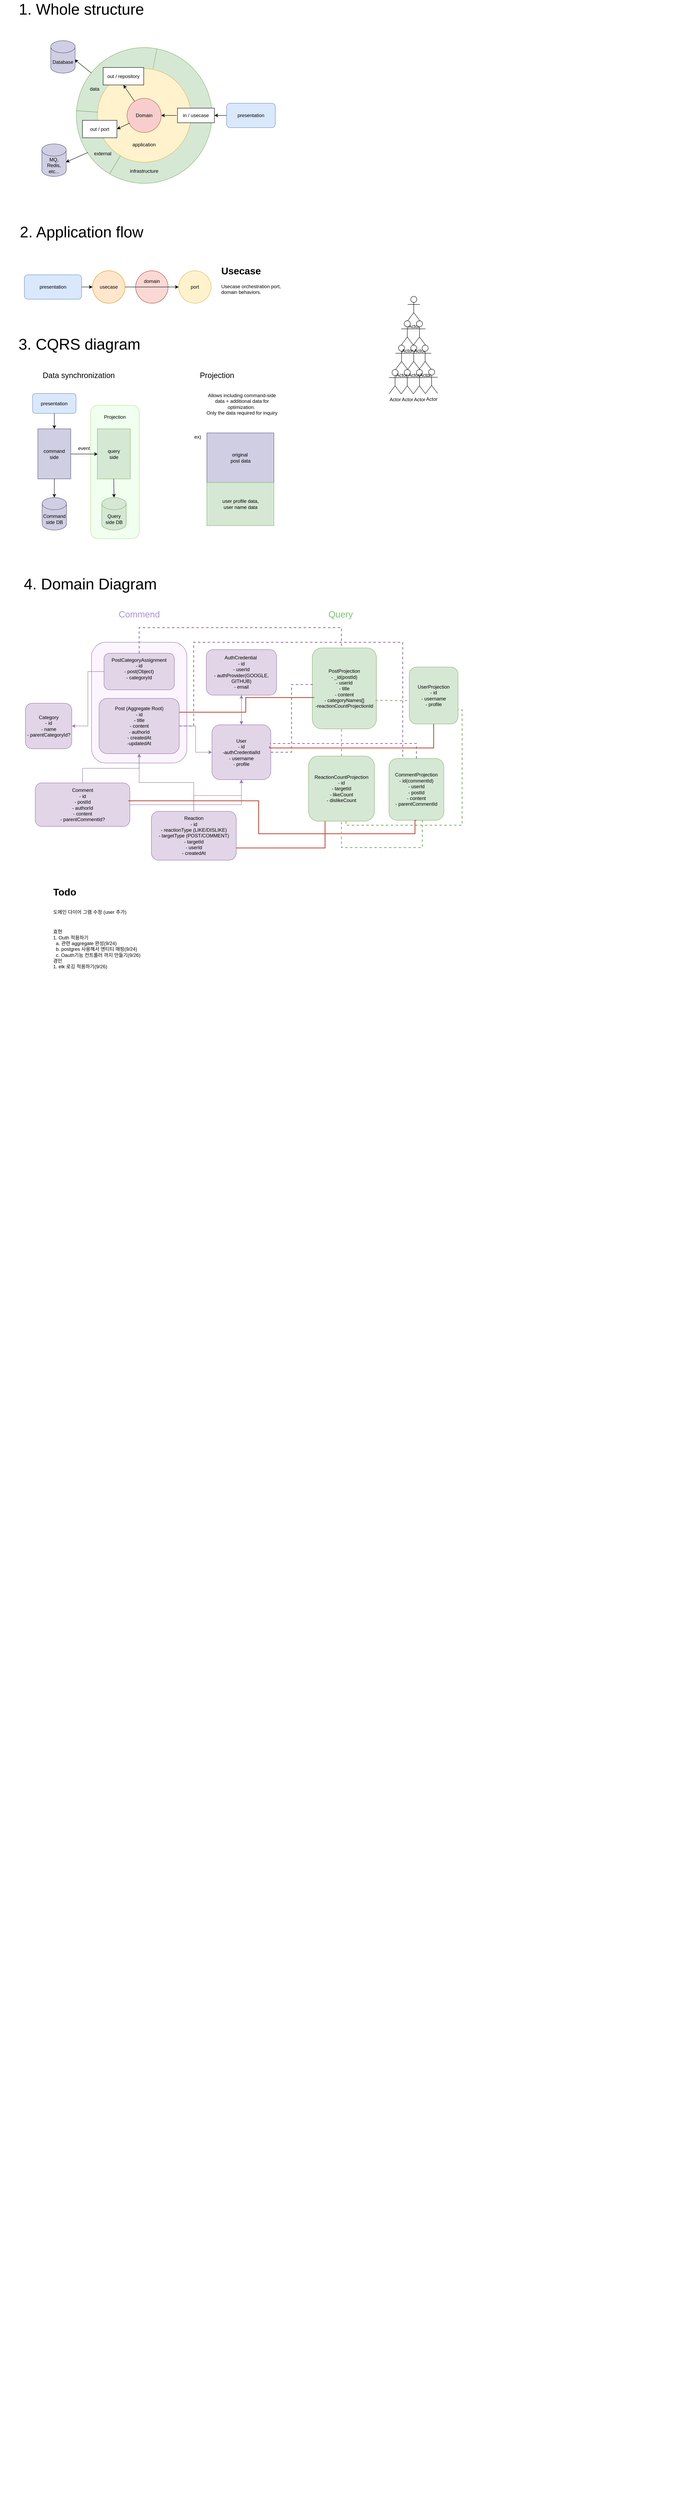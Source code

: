 <mxfile border="50" scale="3" compressed="false" locked="false" version="28.2.4">
  <diagram name="Blank" id="YmL12bMKpDGza6XwsDPr">
    <mxGraphModel dx="1141" dy="994" grid="0" gridSize="10" guides="1" tooltips="1" connect="1" arrows="1" fold="1" page="0" pageScale="1" pageWidth="827" pageHeight="1169" background="none" math="1" shadow="0">
      <root>
        <mxCell id="X5NqExCQtvZxIxQ7pmgY-0" />
        <mxCell id="1" parent="X5NqExCQtvZxIxQ7pmgY-0" />
        <mxCell id="hHeUjl5ZpuqxV36XK3zu-25" value="" style="rounded=1;whiteSpace=wrap;html=1;fillColor=light-dark(#fcf5ff, #c7d1c1);strokeColor=#9673A6;" parent="1" vertex="1">
          <mxGeometry x="242.37" y="1508" width="234.75" height="297" as="geometry" />
        </mxCell>
        <mxCell id="OlqHOeAXy3FRhEp2WzW1-74" value="" style="rounded=1;whiteSpace=wrap;html=1;fillColor=light-dark(#f0fff0, #1f2f1e);strokeColor=#AEE985;" parent="1" vertex="1">
          <mxGeometry x="240" y="925" width="120" height="328" as="geometry" />
        </mxCell>
        <mxCell id="OlqHOeAXy3FRhEp2WzW1-1" value="&lt;div&gt;&lt;br&gt;&lt;/div&gt;&lt;div&gt;&lt;br&gt;&lt;/div&gt;&lt;div&gt;&lt;br&gt;&lt;/div&gt;&lt;div&gt;&lt;br&gt;&lt;/div&gt;&lt;div&gt;&lt;br&gt;&lt;/div&gt;&lt;div&gt;&lt;br&gt;&lt;/div&gt;&lt;div&gt;&lt;br&gt;&lt;/div&gt;&lt;div&gt;&lt;br&gt;&lt;/div&gt;&lt;div&gt;&lt;br&gt;&lt;/div&gt;&lt;div&gt;&lt;br&gt;&lt;/div&gt;&lt;div&gt;&lt;br&gt;&lt;br&gt;&lt;br&gt;&lt;br&gt;&lt;br&gt;&lt;br&gt;&lt;br&gt;&lt;br&gt;&lt;br&gt;infrastructure&lt;/div&gt;" style="ellipse;whiteSpace=wrap;html=1;aspect=fixed;fillColor=#d5e8d4;strokeColor=#82b366;" parent="1" vertex="1">
          <mxGeometry x="205" y="45" width="334" height="334" as="geometry" />
        </mxCell>
        <mxCell id="OlqHOeAXy3FRhEp2WzW1-3" value="&lt;br&gt;&lt;br&gt;&lt;br&gt;&lt;br&gt;&lt;br&gt;&lt;br&gt;&lt;br&gt;&lt;br&gt;&lt;br&gt;&lt;br&gt;application" style="ellipse;whiteSpace=wrap;html=1;aspect=fixed;fillColor=#fff2cc;strokeColor=#d6b656;" parent="1" vertex="1">
          <mxGeometry x="257" y="97" width="230" height="230" as="geometry" />
        </mxCell>
        <mxCell id="OlqHOeAXy3FRhEp2WzW1-2" value="Domain" style="ellipse;whiteSpace=wrap;html=1;aspect=fixed;fillColor=#f8cecc;strokeColor=#b85450;" parent="1" vertex="1">
          <mxGeometry x="330" y="170" width="84" height="84" as="geometry" />
        </mxCell>
        <mxCell id="OlqHOeAXy3FRhEp2WzW1-4" value="in / usecase" style="rounded=0;whiteSpace=wrap;html=1;" parent="1" vertex="1">
          <mxGeometry x="454" y="194" width="91" height="36" as="geometry" />
        </mxCell>
        <mxCell id="OlqHOeAXy3FRhEp2WzW1-5" value="out / repository" style="rounded=0;whiteSpace=wrap;html=1;" parent="1" vertex="1">
          <mxGeometry x="271" y="94" width="100" height="43" as="geometry" />
        </mxCell>
        <mxCell id="OlqHOeAXy3FRhEp2WzW1-6" value="out / port" style="rounded=0;whiteSpace=wrap;html=1;" parent="1" vertex="1">
          <mxGeometry x="220" y="224" width="85" height="43" as="geometry" />
        </mxCell>
        <mxCell id="OlqHOeAXy3FRhEp2WzW1-7" value="" style="endArrow=none;html=1;rounded=0;fillColor=#d5e8d4;strokeColor=#749F5C;entryX=0.245;entryY=0.931;entryDx=0;entryDy=0;entryPerimeter=0;" parent="1" source="OlqHOeAXy3FRhEp2WzW1-1" target="OlqHOeAXy3FRhEp2WzW1-3" edge="1">
          <mxGeometry width="50" height="50" relative="1" as="geometry">
            <mxPoint x="215" y="395.03" as="sourcePoint" />
            <mxPoint x="286" y="346" as="targetPoint" />
          </mxGeometry>
        </mxCell>
        <mxCell id="OlqHOeAXy3FRhEp2WzW1-8" value="" style="endArrow=none;html=1;rounded=0;entryX=0.006;entryY=0.465;entryDx=0;entryDy=0;entryPerimeter=0;fillColor=#d5e8d4;strokeColor=#749F5C;" parent="1" source="OlqHOeAXy3FRhEp2WzW1-1" target="OlqHOeAXy3FRhEp2WzW1-3" edge="1">
          <mxGeometry width="50" height="50" relative="1" as="geometry">
            <mxPoint x="140" y="151" as="sourcePoint" />
            <mxPoint x="190" y="101" as="targetPoint" />
          </mxGeometry>
        </mxCell>
        <mxCell id="OlqHOeAXy3FRhEp2WzW1-9" value="" style="endArrow=none;html=1;rounded=0;fillColor=#d5e8d4;strokeColor=#82b366;" parent="1" target="OlqHOeAXy3FRhEp2WzW1-1" edge="1">
          <mxGeometry width="50" height="50" relative="1" as="geometry">
            <mxPoint x="394" y="97" as="sourcePoint" />
            <mxPoint x="447" y="9" as="targetPoint" />
          </mxGeometry>
        </mxCell>
        <mxCell id="OlqHOeAXy3FRhEp2WzW1-10" value="data" style="text;html=1;align=center;verticalAlign=middle;whiteSpace=wrap;rounded=0;" parent="1" vertex="1">
          <mxGeometry x="220" y="132" width="60" height="30" as="geometry" />
        </mxCell>
        <mxCell id="OlqHOeAXy3FRhEp2WzW1-11" value="external" style="text;html=1;align=center;verticalAlign=middle;whiteSpace=wrap;rounded=0;" parent="1" vertex="1">
          <mxGeometry x="240" y="291" width="60" height="30" as="geometry" />
        </mxCell>
        <mxCell id="OlqHOeAXy3FRhEp2WzW1-14" value="presentation" style="rounded=1;whiteSpace=wrap;html=1;fillColor=#dae8fc;strokeColor=#6c8ebf;" parent="1" vertex="1">
          <mxGeometry x="575" y="182" width="120" height="60" as="geometry" />
        </mxCell>
        <mxCell id="OlqHOeAXy3FRhEp2WzW1-21" value="" style="endArrow=classic;html=1;rounded=0;entryX=1;entryY=0.5;entryDx=0;entryDy=0;exitX=0;exitY=0.5;exitDx=0;exitDy=0;" parent="1" source="OlqHOeAXy3FRhEp2WzW1-14" target="OlqHOeAXy3FRhEp2WzW1-4" edge="1">
          <mxGeometry width="50" height="50" relative="1" as="geometry">
            <mxPoint x="630" y="220" as="sourcePoint" />
            <mxPoint x="680" y="170" as="targetPoint" />
          </mxGeometry>
        </mxCell>
        <mxCell id="OlqHOeAXy3FRhEp2WzW1-22" value="" style="endArrow=classic;html=1;rounded=0;" parent="1" target="OlqHOeAXy3FRhEp2WzW1-2" edge="1">
          <mxGeometry width="50" height="50" relative="1" as="geometry">
            <mxPoint x="452" y="212" as="sourcePoint" />
            <mxPoint x="530" y="162" as="targetPoint" />
          </mxGeometry>
        </mxCell>
        <mxCell id="OlqHOeAXy3FRhEp2WzW1-23" value="" style="endArrow=classic;html=1;rounded=0;entryX=1;entryY=0.5;entryDx=0;entryDy=0;exitX=0.071;exitY=0.726;exitDx=0;exitDy=0;exitPerimeter=0;" parent="1" source="OlqHOeAXy3FRhEp2WzW1-2" target="OlqHOeAXy3FRhEp2WzW1-6" edge="1">
          <mxGeometry width="50" height="50" relative="1" as="geometry">
            <mxPoint x="336" y="230" as="sourcePoint" />
            <mxPoint x="386" y="180" as="targetPoint" />
          </mxGeometry>
        </mxCell>
        <mxCell id="OlqHOeAXy3FRhEp2WzW1-24" value="" style="endArrow=classic;html=1;rounded=0;entryX=0.5;entryY=1;entryDx=0;entryDy=0;" parent="1" source="OlqHOeAXy3FRhEp2WzW1-2" target="OlqHOeAXy3FRhEp2WzW1-5" edge="1">
          <mxGeometry width="50" height="50" relative="1" as="geometry">
            <mxPoint x="384.08" y="167.35" as="sourcePoint" />
            <mxPoint x="319.0" y="133.002" as="targetPoint" />
          </mxGeometry>
        </mxCell>
        <mxCell id="OlqHOeAXy3FRhEp2WzW1-25" value="" style="endArrow=classic;html=1;rounded=0;entryX=0.985;entryY=0.562;entryDx=0;entryDy=0;exitX=0.085;exitY=0.773;exitDx=0;exitDy=0;exitPerimeter=0;entryPerimeter=0;" parent="1" source="OlqHOeAXy3FRhEp2WzW1-1" target="OlqHOeAXy3FRhEp2WzW1-51" edge="1">
          <mxGeometry width="50" height="50" relative="1" as="geometry">
            <mxPoint x="169" y="345" as="sourcePoint" />
            <mxPoint x="187" y="321" as="targetPoint" />
          </mxGeometry>
        </mxCell>
        <mxCell id="OlqHOeAXy3FRhEp2WzW1-26" value="" style="endArrow=classic;html=1;rounded=0;entryX=0.974;entryY=0.578;entryDx=0;entryDy=0;entryPerimeter=0;" parent="1" source="OlqHOeAXy3FRhEp2WzW1-1" target="OlqHOeAXy3FRhEp2WzW1-48" edge="1">
          <mxGeometry width="50" height="50" relative="1" as="geometry">
            <mxPoint x="180" y="64" as="sourcePoint" />
            <mxPoint x="203" y="77" as="targetPoint" />
          </mxGeometry>
        </mxCell>
        <mxCell id="OlqHOeAXy3FRhEp2WzW1-27" value="&lt;span style=&quot;font-size: 38px;&quot;&gt;1. Whole structure&lt;/span&gt;" style="text;html=1;align=center;verticalAlign=middle;whiteSpace=wrap;rounded=0;strokeWidth=5;" parent="1" vertex="1">
          <mxGeometry x="39" y="-64" width="357" height="30" as="geometry" />
        </mxCell>
        <mxCell id="OlqHOeAXy3FRhEp2WzW1-28" value="&lt;span style=&quot;font-size: 38px;&quot;&gt;2. Application flow&lt;/span&gt;" style="text;html=1;align=center;verticalAlign=middle;whiteSpace=wrap;rounded=0;strokeWidth=5;" parent="1" vertex="1">
          <mxGeometry x="17.5" y="484" width="400" height="30" as="geometry" />
        </mxCell>
        <mxCell id="OlqHOeAXy3FRhEp2WzW1-29" value="presentation" style="rounded=1;whiteSpace=wrap;html=1;fillColor=#dae8fc;strokeColor=#6c8ebf;" parent="1" vertex="1">
          <mxGeometry x="77" y="604" width="141" height="60" as="geometry" />
        </mxCell>
        <mxCell id="OlqHOeAXy3FRhEp2WzW1-31" value="port" style="ellipse;whiteSpace=wrap;html=1;aspect=fixed;fillColor=#fff2cc;strokeColor=#d6b656;" parent="1" vertex="1">
          <mxGeometry x="457" y="594" width="80" height="80" as="geometry" />
        </mxCell>
        <mxCell id="OlqHOeAXy3FRhEp2WzW1-32" value="usecase" style="ellipse;whiteSpace=wrap;html=1;aspect=fixed;fillColor=#ffe6cc;strokeColor=#d79b00;" parent="1" vertex="1">
          <mxGeometry x="245" y="594" width="80" height="80" as="geometry" />
        </mxCell>
        <mxCell id="OlqHOeAXy3FRhEp2WzW1-39" value="domain&lt;div&gt;&lt;br&gt;&lt;/div&gt;&lt;div&gt;&lt;br&gt;&lt;/div&gt;" style="ellipse;whiteSpace=wrap;html=1;aspect=fixed;fillColor=#fad9d5;strokeColor=#ae4132;" parent="1" vertex="1">
          <mxGeometry x="351" y="594" width="80" height="80" as="geometry" />
        </mxCell>
        <mxCell id="OlqHOeAXy3FRhEp2WzW1-40" value="" style="endArrow=classic;html=1;rounded=0;entryX=0;entryY=0.5;entryDx=0;entryDy=0;exitX=1;exitY=0.5;exitDx=0;exitDy=0;" parent="1" source="OlqHOeAXy3FRhEp2WzW1-29" target="OlqHOeAXy3FRhEp2WzW1-32" edge="1">
          <mxGeometry width="50" height="50" relative="1" as="geometry">
            <mxPoint x="218" y="639" as="sourcePoint" />
            <mxPoint x="268" y="589" as="targetPoint" />
          </mxGeometry>
        </mxCell>
        <mxCell id="OlqHOeAXy3FRhEp2WzW1-44" value="" style="endArrow=classic;html=1;rounded=0;exitX=1;exitY=0.5;exitDx=0;exitDy=0;entryX=0;entryY=0.5;entryDx=0;entryDy=0;" parent="1" source="OlqHOeAXy3FRhEp2WzW1-32" target="OlqHOeAXy3FRhEp2WzW1-31" edge="1">
          <mxGeometry width="50" height="50" relative="1" as="geometry">
            <mxPoint x="329" y="673" as="sourcePoint" />
            <mxPoint x="379" y="623" as="targetPoint" />
          </mxGeometry>
        </mxCell>
        <mxCell id="OlqHOeAXy3FRhEp2WzW1-45" value="&lt;span style=&quot;font-size: 38px;&quot;&gt;3. CQRS diagram&amp;nbsp;&lt;/span&gt;" style="text;html=1;align=center;verticalAlign=middle;whiteSpace=wrap;rounded=0;strokeWidth=5;" parent="1" vertex="1">
          <mxGeometry x="17.5" y="756" width="400" height="38" as="geometry" />
        </mxCell>
        <mxCell id="OlqHOeAXy3FRhEp2WzW1-46" value="&lt;h1 style=&quot;margin-top: 0px;&quot;&gt;Usecase&lt;/h1&gt;&lt;p&gt;Usecase orchestration port, domain behaviors.&lt;/p&gt;&lt;p&gt;&lt;br&gt;&lt;/p&gt;" style="text;html=1;whiteSpace=wrap;overflow=hidden;rounded=0;" parent="1" vertex="1">
          <mxGeometry x="560" y="574" width="180" height="120" as="geometry" />
        </mxCell>
        <mxCell id="OlqHOeAXy3FRhEp2WzW1-48" value="Database" style="shape=cylinder3;whiteSpace=wrap;html=1;boundedLbl=1;backgroundOutline=1;size=15;fillColor=#d0cee2;strokeColor=#56517e;" parent="1" vertex="1">
          <mxGeometry x="142" y="28" width="60" height="80" as="geometry" />
        </mxCell>
        <mxCell id="OlqHOeAXy3FRhEp2WzW1-51" value="MQ, Redis, etc..." style="shape=cylinder3;whiteSpace=wrap;html=1;boundedLbl=1;backgroundOutline=1;size=15;fillColor=#d0cee2;strokeColor=#56517e;" parent="1" vertex="1">
          <mxGeometry x="120" y="282" width="60" height="80" as="geometry" />
        </mxCell>
        <mxCell id="OlqHOeAXy3FRhEp2WzW1-52" value="Query side DB" style="shape=cylinder3;whiteSpace=wrap;html=1;boundedLbl=1;backgroundOutline=1;size=15;fillColor=#d5e8d4;strokeColor=#82b366;" parent="1" vertex="1">
          <mxGeometry x="267.75" y="1152" width="60" height="80" as="geometry" />
        </mxCell>
        <mxCell id="OlqHOeAXy3FRhEp2WzW1-53" value="command&lt;div&gt;side&lt;/div&gt;" style="rounded=0;whiteSpace=wrap;html=1;fillColor=#d0cee2;strokeColor=#56517e;" parent="1" vertex="1">
          <mxGeometry x="110.25" y="983" width="81" height="123" as="geometry" />
        </mxCell>
        <mxCell id="OlqHOeAXy3FRhEp2WzW1-54" value="Command&lt;div&gt;side DB&lt;/div&gt;" style="shape=cylinder3;whiteSpace=wrap;html=1;boundedLbl=1;backgroundOutline=1;size=15;fillColor=#d0cee2;strokeColor=#56517e;" parent="1" vertex="1">
          <mxGeometry x="120.75" y="1152" width="60" height="80" as="geometry" />
        </mxCell>
        <mxCell id="OlqHOeAXy3FRhEp2WzW1-55" value="" style="endArrow=classic;html=1;rounded=0;" parent="1" source="OlqHOeAXy3FRhEp2WzW1-53" edge="1">
          <mxGeometry width="50" height="50" relative="1" as="geometry">
            <mxPoint x="209.75" y="1054" as="sourcePoint" />
            <mxPoint x="257.75" y="1045" as="targetPoint" />
          </mxGeometry>
        </mxCell>
        <mxCell id="OlqHOeAXy3FRhEp2WzW1-57" value="query&lt;div&gt;side&lt;/div&gt;" style="rounded=0;whiteSpace=wrap;html=1;fillColor=#d5e8d4;strokeColor=#82b366;" parent="1" vertex="1">
          <mxGeometry x="256.75" y="983" width="81" height="123" as="geometry" />
        </mxCell>
        <mxCell id="OlqHOeAXy3FRhEp2WzW1-58" value="event" style="text;html=1;align=center;verticalAlign=middle;whiteSpace=wrap;rounded=0;" parent="1" vertex="1">
          <mxGeometry x="193.75" y="1016" width="60" height="30" as="geometry" />
        </mxCell>
        <mxCell id="OlqHOeAXy3FRhEp2WzW1-59" value="" style="endArrow=classic;html=1;rounded=0;exitX=0.5;exitY=1;exitDx=0;exitDy=0;entryX=0.5;entryY=0;entryDx=0;entryDy=0;entryPerimeter=0;" parent="1" source="OlqHOeAXy3FRhEp2WzW1-53" target="OlqHOeAXy3FRhEp2WzW1-54" edge="1">
          <mxGeometry width="50" height="50" relative="1" as="geometry">
            <mxPoint x="193.75" y="1132" as="sourcePoint" />
            <mxPoint x="243.75" y="1082" as="targetPoint" />
          </mxGeometry>
        </mxCell>
        <mxCell id="OlqHOeAXy3FRhEp2WzW1-60" value="" style="endArrow=classic;html=1;rounded=0;exitX=0.5;exitY=1;exitDx=0;exitDy=0;entryX=0.5;entryY=0;entryDx=0;entryDy=0;entryPerimeter=0;" parent="1" source="OlqHOeAXy3FRhEp2WzW1-57" target="OlqHOeAXy3FRhEp2WzW1-52" edge="1">
          <mxGeometry width="50" height="50" relative="1" as="geometry">
            <mxPoint x="360.75" y="1138" as="sourcePoint" />
            <mxPoint x="410.75" y="1088" as="targetPoint" />
          </mxGeometry>
        </mxCell>
        <mxCell id="OlqHOeAXy3FRhEp2WzW1-61" value="&lt;font style=&quot;font-size: 19px;&quot;&gt;Data synchronization&lt;/font&gt;" style="text;html=1;align=center;verticalAlign=middle;whiteSpace=wrap;rounded=0;" parent="1" vertex="1">
          <mxGeometry x="105" y="837" width="212" height="30" as="geometry" />
        </mxCell>
        <mxCell id="OlqHOeAXy3FRhEp2WzW1-63" value="presentation" style="rounded=1;whiteSpace=wrap;html=1;fillColor=#dae8fc;strokeColor=#6c8ebf;" parent="1" vertex="1">
          <mxGeometry x="97.25" y="896" width="107" height="49" as="geometry" />
        </mxCell>
        <mxCell id="OlqHOeAXy3FRhEp2WzW1-64" value="" style="endArrow=classic;html=1;rounded=0;exitX=0.5;exitY=1;exitDx=0;exitDy=0;entryX=0.5;entryY=0;entryDx=0;entryDy=0;" parent="1" source="OlqHOeAXy3FRhEp2WzW1-63" target="OlqHOeAXy3FRhEp2WzW1-53" edge="1">
          <mxGeometry width="50" height="50" relative="1" as="geometry">
            <mxPoint x="270.25" y="1009" as="sourcePoint" />
            <mxPoint x="320.25" y="959" as="targetPoint" />
          </mxGeometry>
        </mxCell>
        <mxCell id="OlqHOeAXy3FRhEp2WzW1-65" value="&lt;font style=&quot;font-size: 19px;&quot;&gt;Projection&lt;/font&gt;" style="text;html=1;align=center;verticalAlign=middle;whiteSpace=wrap;rounded=0;" parent="1" vertex="1">
          <mxGeometry x="499" y="837" width="105" height="30" as="geometry" />
        </mxCell>
        <mxCell id="OlqHOeAXy3FRhEp2WzW1-67" value="original&amp;nbsp;&lt;br&gt;post data" style="rounded=0;whiteSpace=wrap;html=1;fillColor=#d0cee2;strokeColor=#56517e;" parent="1" vertex="1">
          <mxGeometry x="526.5" y="993" width="165" height="122" as="geometry" />
        </mxCell>
        <mxCell id="OlqHOeAXy3FRhEp2WzW1-68" value="Allows including command-side data + additional data for optimization.&amp;nbsp;&lt;br&gt;Only the data required for inquiry" style="text;html=1;align=center;verticalAlign=middle;whiteSpace=wrap;rounded=0;" parent="1" vertex="1">
          <mxGeometry x="523" y="896" width="180" height="52" as="geometry" />
        </mxCell>
        <mxCell id="OlqHOeAXy3FRhEp2WzW1-69" value="user profile data,&lt;br&gt;user name data" style="rounded=0;whiteSpace=wrap;html=1;fillColor=#d5e8d4;strokeColor=#82b366;" parent="1" vertex="1">
          <mxGeometry x="526.5" y="1115" width="165" height="106" as="geometry" />
        </mxCell>
        <mxCell id="OlqHOeAXy3FRhEp2WzW1-71" value="ex)" style="text;html=1;align=center;verticalAlign=middle;whiteSpace=wrap;rounded=0;" parent="1" vertex="1">
          <mxGeometry x="474" y="988" width="60" height="30" as="geometry" />
        </mxCell>
        <mxCell id="OlqHOeAXy3FRhEp2WzW1-72" value="&lt;span style=&quot;font-size: 38px;&quot;&gt;4. Domain Diagram&amp;nbsp;&amp;nbsp;&lt;/span&gt;" style="text;html=1;align=center;verticalAlign=middle;whiteSpace=wrap;rounded=0;strokeWidth=5;" parent="1" vertex="1">
          <mxGeometry x="49" y="1346" width="402" height="38" as="geometry" />
        </mxCell>
        <mxCell id="OlqHOeAXy3FRhEp2WzW1-75" value="Projection" style="text;html=1;align=center;verticalAlign=middle;whiteSpace=wrap;rounded=0;" parent="1" vertex="1">
          <mxGeometry x="270" y="939" width="60" height="30" as="geometry" />
        </mxCell>
        <mxCell id="hHeUjl5ZpuqxV36XK3zu-1" value="Category&lt;br&gt;- id&lt;br&gt;- name&lt;br&gt;- parentCategoryId?" style="rounded=1;whiteSpace=wrap;html=1;strokeColor=#9673a6;fillColor=#e1d5e7;fontSize=12" parent="1" vertex="1">
          <mxGeometry x="79.5" y="1658" width="114.25" height="112" as="geometry" />
        </mxCell>
        <mxCell id="hHeUjl5ZpuqxV36XK3zu-2" value="User&lt;br&gt;- id&lt;div&gt;-authCredentialId&lt;br&gt;&lt;div&gt;- username&lt;br&gt;- profile&lt;/div&gt;&lt;/div&gt;" style="rounded=1;whiteSpace=wrap;html=1;strokeColor=#9673a6;fillColor=#e1d5e7;fontSize=12" parent="1" vertex="1">
          <mxGeometry x="539" y="1711" width="145" height="135" as="geometry" />
        </mxCell>
        <mxCell id="hHeUjl5ZpuqxV36XK3zu-3" value="Post (Aggregate Root)&lt;br&gt;- id&lt;br&gt;- title&lt;br&gt;- content&lt;br&gt;- authorId&lt;br&gt;- createdAt&lt;div&gt;-updatedAt&lt;/div&gt;" style="rounded=1;whiteSpace=wrap;html=1;strokeColor=#9673a6;fillColor=#e1d5e7;fontSize=12" parent="1" vertex="1">
          <mxGeometry x="261" y="1646" width="197.5" height="136" as="geometry" />
        </mxCell>
        <mxCell id="hHeUjl5ZpuqxV36XK3zu-4" value="Comment&lt;br&gt;- id&lt;br&gt;- postId&lt;br&gt;- authorId&lt;br&gt;- content&lt;br&gt;- parentCommentId?" style="rounded=1;whiteSpace=wrap;html=1;strokeColor=#9673a6;fillColor=#e1d5e7;fontSize=12" parent="1" vertex="1">
          <mxGeometry x="103.75" y="1854" width="233" height="107" as="geometry" />
        </mxCell>
        <mxCell id="hHeUjl5ZpuqxV36XK3zu-5" value="&lt;div&gt;Reaction&lt;/div&gt;&lt;div&gt;&lt;span style=&quot;background-color: transparent; color: light-dark(rgb(0, 0, 0), rgb(255, 255, 255));&quot;&gt;- id&lt;/span&gt;&lt;/div&gt;&lt;div&gt;&lt;span style=&quot;background-color: transparent; color: light-dark(rgb(0, 0, 0), rgb(255, 255, 255));&quot;&gt;- reactionType (LIKE/DISLIKE)&lt;/span&gt;&lt;/div&gt;- targetType (POST/COMMENT)&lt;br&gt;- targetId&lt;br&gt;- userId&lt;br&gt;- createdAt" style="rounded=1;whiteSpace=wrap;html=1;strokeColor=#9673a6;fillColor=#e1d5e7;fontSize=12" parent="1" vertex="1">
          <mxGeometry x="389.74" y="1924" width="209" height="120" as="geometry" />
        </mxCell>
        <mxCell id="hHeUjl5ZpuqxV36XK3zu-7" style="edgeStyle=orthogonalEdgeStyle;rounded=0;orthogonalLoop=1;jettySize=auto;fillColor=#e1d5e7;strokeColor=#9673a6;" parent="1" source="hHeUjl5ZpuqxV36XK3zu-3" target="hHeUjl5ZpuqxV36XK3zu-2" edge="1">
          <mxGeometry relative="1" as="geometry" />
        </mxCell>
        <mxCell id="hHeUjl5ZpuqxV36XK3zu-9" style="edgeStyle=orthogonalEdgeStyle;rounded=0;orthogonalLoop=1;jettySize=auto;fillColor=#e1d5e7;strokeColor=#9673a6;" parent="1" source="hHeUjl5ZpuqxV36XK3zu-4" target="hHeUjl5ZpuqxV36XK3zu-3" edge="1">
          <mxGeometry relative="1" as="geometry" />
        </mxCell>
        <mxCell id="hHeUjl5ZpuqxV36XK3zu-10" style="edgeStyle=orthogonalEdgeStyle;rounded=0;orthogonalLoop=1;jettySize=auto;fillColor=#e1d5e7;strokeColor=#9673a6;" parent="1" source="hHeUjl5ZpuqxV36XK3zu-4" target="hHeUjl5ZpuqxV36XK3zu-2" edge="1">
          <mxGeometry relative="1" as="geometry" />
        </mxCell>
        <mxCell id="hHeUjl5ZpuqxV36XK3zu-11" style="edgeStyle=orthogonalEdgeStyle;rounded=0;orthogonalLoop=1;jettySize=auto;fillColor=#e1d5e7;strokeColor=#9673a6;" parent="1" source="hHeUjl5ZpuqxV36XK3zu-5" target="hHeUjl5ZpuqxV36XK3zu-2" edge="1">
          <mxGeometry relative="1" as="geometry" />
        </mxCell>
        <mxCell id="hHeUjl5ZpuqxV36XK3zu-12" style="edgeStyle=orthogonalEdgeStyle;rounded=0;orthogonalLoop=1;jettySize=auto;fillColor=#e1d5e7;strokeColor=#9673a6;" parent="1" source="hHeUjl5ZpuqxV36XK3zu-5" target="hHeUjl5ZpuqxV36XK3zu-3" edge="1">
          <mxGeometry relative="1" as="geometry" />
        </mxCell>
        <mxCell id="hHeUjl5ZpuqxV36XK3zu-17" value="PostProjection&lt;div&gt;&lt;span style=&quot;background-color: transparent; color: light-dark(rgb(0, 0, 0), rgb(255, 255, 255));&quot;&gt;- _id(postId)&lt;/span&gt;&lt;/div&gt;&lt;div&gt;- userId&lt;/div&gt;&lt;div&gt;&lt;span style=&quot;background-color: transparent; color: light-dark(rgb(0, 0, 0), rgb(255, 255, 255));&quot;&gt;- title&lt;/span&gt;&lt;/div&gt;&lt;div&gt;- content&lt;/div&gt;&lt;div&gt;&lt;span style=&quot;background-color: transparent; color: light-dark(rgb(0, 0, 0), rgb(255, 255, 255));&quot;&gt;- categoryNames[]&lt;/span&gt;&lt;/div&gt;&lt;div&gt;-reactionCountProjectionId&lt;/div&gt;" style="rounded=1;whiteSpace=wrap;html=1;fillColor=#d5e8d4;strokeColor=#82b366;" parent="1" vertex="1">
          <mxGeometry x="786" y="1522" width="158" height="199" as="geometry" />
        </mxCell>
        <mxCell id="hHeUjl5ZpuqxV36XK3zu-18" value="AuthCredential&amp;nbsp;&lt;div&gt;- id&lt;/div&gt;&lt;div&gt;- userId&lt;/div&gt;&lt;div&gt;- authProvider(GOOGLE, GITHUB)&lt;/div&gt;&lt;div&gt;-&amp;nbsp;email&lt;/div&gt;" style="rounded=1;whiteSpace=wrap;html=1;fillColor=#e1d5e7;strokeColor=#9673a6;" parent="1" vertex="1">
          <mxGeometry x="525" y="1526" width="173" height="112" as="geometry" />
        </mxCell>
        <mxCell id="hHeUjl5ZpuqxV36XK3zu-20" value="" style="endArrow=classic;html=1;rounded=0;exitX=0.5;exitY=0;exitDx=0;exitDy=0;entryX=0.5;entryY=1;entryDx=0;entryDy=0;edgeStyle=orthogonalEdgeStyle;fillColor=#e1d5e7;strokeColor=#9673a6;startArrow=block;startFill=1;" parent="1" source="hHeUjl5ZpuqxV36XK3zu-2" target="hHeUjl5ZpuqxV36XK3zu-18" edge="1">
          <mxGeometry width="50" height="50" relative="1" as="geometry">
            <mxPoint x="700" y="1619" as="sourcePoint" />
            <mxPoint x="750" y="1569" as="targetPoint" />
          </mxGeometry>
        </mxCell>
        <mxCell id="hHeUjl5ZpuqxV36XK3zu-21" value="ReactionCountProjection&lt;div&gt;- id&lt;/div&gt;&lt;div&gt;- targetId&lt;/div&gt;&lt;div&gt;- likeCount&lt;/div&gt;&lt;div&gt;- dislikeCount&lt;/div&gt;" style="rounded=1;whiteSpace=wrap;html=1;fillColor=#d5e8d4;strokeColor=#82b366;" parent="1" vertex="1">
          <mxGeometry x="777" y="1788" width="162" height="160" as="geometry" />
        </mxCell>
        <mxCell id="hHeUjl5ZpuqxV36XK3zu-24" value="PostCategoryAssignment&lt;div&gt;- id&lt;/div&gt;&lt;div&gt;- post(Object)&lt;/div&gt;&lt;div&gt;- categoryId&lt;/div&gt;&lt;div&gt;&lt;br&gt;&lt;/div&gt;" style="rounded=1;whiteSpace=wrap;html=1;fillColor=#e1d5e7;strokeColor=#9673a6;" parent="1" vertex="1">
          <mxGeometry x="273.12" y="1535" width="173.25" height="90" as="geometry" />
        </mxCell>
        <mxCell id="hHeUjl5ZpuqxV36XK3zu-28" value="" style="endArrow=classic;html=1;rounded=0;exitX=0;exitY=0.5;exitDx=0;exitDy=0;entryX=1;entryY=0.5;entryDx=0;entryDy=0;edgeStyle=orthogonalEdgeStyle;fillColor=#e1d5e7;strokeColor=#9673a6;" parent="1" source="hHeUjl5ZpuqxV36XK3zu-24" target="hHeUjl5ZpuqxV36XK3zu-1" edge="1">
          <mxGeometry width="50" height="50" relative="1" as="geometry">
            <mxPoint x="226.5" y="1535" as="sourcePoint" />
            <mxPoint x="276.5" y="1485" as="targetPoint" />
          </mxGeometry>
        </mxCell>
        <mxCell id="hHeUjl5ZpuqxV36XK3zu-29" value="&lt;font style=&quot;font-size: 22px; color: rgb(168, 147, 215);&quot;&gt;Commend&lt;/font&gt;" style="text;html=1;align=center;verticalAlign=middle;whiteSpace=wrap;rounded=0;" parent="1" vertex="1">
          <mxGeometry x="329.74" y="1425" width="60" height="30" as="geometry" />
        </mxCell>
        <mxCell id="hHeUjl5ZpuqxV36XK3zu-30" value="&lt;font style=&quot;font-size: 22px; color: rgb(113, 200, 113);&quot;&gt;Query&lt;/font&gt;" style="text;html=1;align=center;verticalAlign=middle;whiteSpace=wrap;rounded=0;" parent="1" vertex="1">
          <mxGeometry x="826" y="1425" width="60" height="30" as="geometry" />
        </mxCell>
        <mxCell id="hHeUjl5ZpuqxV36XK3zu-31" value="" style="endArrow=none;html=1;strokeWidth=2;rounded=0;edgeStyle=orthogonalEdgeStyle;exitX=0.5;exitY=0;exitDx=0;exitDy=0;fillColor=#e1d5e7;strokeColor=#9673a6;dashed=1;" parent="1" source="hHeUjl5ZpuqxV36XK3zu-24" target="hHeUjl5ZpuqxV36XK3zu-17" edge="1">
          <mxGeometry width="50" height="50" relative="1" as="geometry">
            <mxPoint x="710" y="1539" as="sourcePoint" />
            <mxPoint x="767" y="1608" as="targetPoint" />
            <Array as="points">
              <mxPoint x="360" y="1472" />
              <mxPoint x="858" y="1472" />
            </Array>
          </mxGeometry>
        </mxCell>
        <mxCell id="hHeUjl5ZpuqxV36XK3zu-36" value="" style="endArrow=none;dashed=1;html=1;strokeWidth=2;rounded=0;edgeStyle=orthogonalEdgeStyle;entryX=0.019;entryY=0.452;entryDx=0;entryDy=0;entryPerimeter=0;fillColor=#e1d5e7;strokeColor=#9673a6;" parent="1" source="hHeUjl5ZpuqxV36XK3zu-2" target="hHeUjl5ZpuqxV36XK3zu-17" edge="1">
          <mxGeometry width="50" height="50" relative="1" as="geometry">
            <mxPoint x="702" y="1760" as="sourcePoint" />
            <mxPoint x="752" y="1710" as="targetPoint" />
          </mxGeometry>
        </mxCell>
        <mxCell id="hHeUjl5ZpuqxV36XK3zu-37" value="" style="endArrow=none;dashed=1;html=1;strokeWidth=2;rounded=0;edgeStyle=orthogonalEdgeStyle;entryX=0.456;entryY=1.005;entryDx=0;entryDy=0;entryPerimeter=0;fillColor=#d5e8d4;strokeColor=#82b366;exitX=0.5;exitY=0;exitDx=0;exitDy=0;" parent="1" source="hHeUjl5ZpuqxV36XK3zu-21" target="hHeUjl5ZpuqxV36XK3zu-17" edge="1">
          <mxGeometry width="50" height="50" relative="1" as="geometry">
            <mxPoint x="851" y="1796" as="sourcePoint" />
            <mxPoint x="1098" y="1741" as="targetPoint" />
          </mxGeometry>
        </mxCell>
        <mxCell id="hHeUjl5ZpuqxV36XK3zu-39" value="CommentProjection&lt;div&gt;- id(commentId)&lt;/div&gt;&lt;div&gt;- userId&lt;/div&gt;&lt;div&gt;&lt;span style=&quot;background-color: transparent; color: light-dark(rgb(0, 0, 0), rgb(255, 255, 255));&quot;&gt;- postId&lt;/span&gt;&lt;/div&gt;&lt;div&gt;- content&lt;/div&gt;&lt;div&gt;-&amp;nbsp;&lt;span style=&quot;background-color: transparent; color: light-dark(rgb(0, 0, 0), rgb(255, 255, 255));&quot;&gt;parentCommentId&lt;/span&gt;&lt;/div&gt;" style="rounded=1;whiteSpace=wrap;html=1;fillColor=#d5e8d4;strokeColor=#82b366;" parent="1" vertex="1">
          <mxGeometry x="975" y="1794" width="135" height="152" as="geometry" />
        </mxCell>
        <mxCell id="hHeUjl5ZpuqxV36XK3zu-41" value="" style="endArrow=none;html=1;rounded=0;entryX=0.032;entryY=0.613;entryDx=0;entryDy=0;exitX=1;exitY=0.25;exitDx=0;exitDy=0;entryPerimeter=0;fillColor=#fad9d5;jumpSize=6;edgeStyle=orthogonalEdgeStyle;endSize=11;startSize=12;strokeWidth=2;strokeColor=#C64A39;" parent="1" source="hHeUjl5ZpuqxV36XK3zu-3" target="hHeUjl5ZpuqxV36XK3zu-17" edge="1">
          <mxGeometry width="50" height="50" relative="1" as="geometry">
            <mxPoint x="494" y="1706.041" as="sourcePoint" />
            <mxPoint x="823.5" y="1697" as="targetPoint" />
          </mxGeometry>
        </mxCell>
        <mxCell id="hHeUjl5ZpuqxV36XK3zu-42" value="" style="endArrow=none;html=1;rounded=0;exitX=0.984;exitY=0.411;exitDx=0;exitDy=0;exitPerimeter=0;entryX=0.5;entryY=1;entryDx=0;entryDy=0;strokeWidth=2;fillColor=#d5e8d4;strokeColor=#C64A39;edgeStyle=orthogonalEdgeStyle;" parent="1" source="hHeUjl5ZpuqxV36XK3zu-4" target="hHeUjl5ZpuqxV36XK3zu-39" edge="1">
          <mxGeometry width="50" height="50" relative="1" as="geometry">
            <mxPoint x="360" y="1900" as="sourcePoint" />
            <mxPoint x="410" y="1850" as="targetPoint" />
            <Array as="points">
              <mxPoint x="654" y="1898" />
              <mxPoint x="654" y="1979" />
              <mxPoint x="1039" y="1979" />
            </Array>
          </mxGeometry>
        </mxCell>
        <mxCell id="hHeUjl5ZpuqxV36XK3zu-43" value="" style="endArrow=none;dashed=1;html=1;strokeWidth=2;rounded=0;exitX=0.5;exitY=0;exitDx=0;exitDy=0;entryX=0.986;entryY=0.341;entryDx=0;entryDy=0;entryPerimeter=0;edgeStyle=orthogonalEdgeStyle;fillColor=#e1d5e7;strokeColor=#9673a6;" parent="1" source="hHeUjl5ZpuqxV36XK3zu-39" target="hHeUjl5ZpuqxV36XK3zu-2" edge="1">
          <mxGeometry width="50" height="50" relative="1" as="geometry">
            <mxPoint x="1145" y="1759" as="sourcePoint" />
            <mxPoint x="1230" y="1625" as="targetPoint" />
          </mxGeometry>
        </mxCell>
        <mxCell id="hHeUjl5ZpuqxV36XK3zu-44" value="" style="endArrow=none;dashed=1;html=1;strokeWidth=2;rounded=0;entryX=0.5;entryY=1;entryDx=0;entryDy=0;edgeStyle=orthogonalEdgeStyle;fillColor=#d5e8d4;strokeColor=#82b366;" parent="1" target="hHeUjl5ZpuqxV36XK3zu-21" edge="1">
          <mxGeometry width="50" height="50" relative="1" as="geometry">
            <mxPoint x="1058" y="1946" as="sourcePoint" />
            <mxPoint x="988" y="1969" as="targetPoint" />
            <Array as="points">
              <mxPoint x="1057" y="2013" />
              <mxPoint x="858" y="2013" />
            </Array>
          </mxGeometry>
        </mxCell>
        <mxCell id="hHeUjl5ZpuqxV36XK3zu-46" value="" style="endArrow=none;dashed=1;html=1;strokeWidth=2;rounded=0;entryX=0.25;entryY=0;entryDx=0;entryDy=0;edgeStyle=orthogonalEdgeStyle;fillColor=#e1d5e7;strokeColor=#9673a6;" parent="1" source="hHeUjl5ZpuqxV36XK3zu-3" target="hHeUjl5ZpuqxV36XK3zu-39" edge="1">
          <mxGeometry width="50" height="50" relative="1" as="geometry">
            <mxPoint x="1496" y="1743" as="sourcePoint" />
            <mxPoint x="1135" y="1706" as="targetPoint" />
            <Array as="points">
              <mxPoint x="494" y="1714" />
              <mxPoint x="494" y="1508" />
              <mxPoint x="1009" y="1508" />
            </Array>
          </mxGeometry>
        </mxCell>
        <mxCell id="8rjKGR-H0WEBtovxUZnX-6" value="&#xa;  &#xa;    &#xa;      &#xa;        &#xa;        &#xa;        &#xa;        &#xa;        &#xa;          &#xa;        &#xa;        &#xa;        &#xa;        &#xa;          &#xa;        &#xa;        &#xa;        &#xa;        &#xa;          &#xa;        &#xa;        &#xa;        &#xa;        &#xa;          &#xa;        &#xa;        &#xa;        &#xa;        &#xa;          &#xa;        &#xa;        &#xa;        &#xa;        &#xa;          &#xa;        &#xa;        &#xa;        &#xa;        &#xa;          &#xa;        &#xa;        &#xa;        &#xa;        &#xa;          &#xa;        &#xa;        &#xa;        &#xa;        &#xa;          &#xa;        &#xa;        &#xa;        &#xa;        &#xa;          &#xa;        &#xa;&#xa;      &#xa;    &#xa;  &#xa;" style="text;whiteSpace=wrap;html=1;" parent="1" vertex="1">
          <mxGeometry x="1675" y="5192" width="28" height="885" as="geometry" />
        </mxCell>
        <mxCell id="8rjKGR-H0WEBtovxUZnX-13" value="Actor" style="shape=umlActor;verticalLabelPosition=bottom;verticalAlign=top;html=1;outlineConnect=0;" parent="1" vertex="1">
          <mxGeometry x="975" y="837" width="30" height="60" as="geometry" />
        </mxCell>
        <mxCell id="8rjKGR-H0WEBtovxUZnX-14" value="Actor" style="shape=umlActor;verticalLabelPosition=bottom;verticalAlign=top;html=1;outlineConnect=0;" parent="1" vertex="1">
          <mxGeometry x="1035" y="837" width="30" height="60" as="geometry" />
        </mxCell>
        <mxCell id="8rjKGR-H0WEBtovxUZnX-15" value="Actor" style="shape=umlActor;verticalLabelPosition=bottom;verticalAlign=top;html=1;outlineConnect=0;" parent="1" vertex="1">
          <mxGeometry x="1005" y="837" width="30" height="60" as="geometry" />
        </mxCell>
        <mxCell id="8rjKGR-H0WEBtovxUZnX-16" value="Actor" style="shape=umlActor;verticalLabelPosition=bottom;verticalAlign=top;html=1;outlineConnect=0;" parent="1" vertex="1">
          <mxGeometry x="1065" y="836" width="30" height="60" as="geometry" />
        </mxCell>
        <mxCell id="8rjKGR-H0WEBtovxUZnX-17" value="Actor" style="shape=umlActor;verticalLabelPosition=bottom;verticalAlign=top;html=1;outlineConnect=0;" parent="1" vertex="1">
          <mxGeometry x="991" y="777" width="30" height="60" as="geometry" />
        </mxCell>
        <mxCell id="8rjKGR-H0WEBtovxUZnX-20" value="Actor" style="shape=umlActor;verticalLabelPosition=bottom;verticalAlign=top;html=1;outlineConnect=0;" parent="1" vertex="1">
          <mxGeometry x="1021" y="777" width="30" height="60" as="geometry" />
        </mxCell>
        <mxCell id="8rjKGR-H0WEBtovxUZnX-21" value="Actor" style="shape=umlActor;verticalLabelPosition=bottom;verticalAlign=top;html=1;outlineConnect=0;" parent="1" vertex="1">
          <mxGeometry x="1021" y="657" width="30" height="60" as="geometry" />
        </mxCell>
        <mxCell id="8rjKGR-H0WEBtovxUZnX-22" value="Actor" style="shape=umlActor;verticalLabelPosition=bottom;verticalAlign=top;html=1;outlineConnect=0;" parent="1" vertex="1">
          <mxGeometry x="1005" y="717" width="30" height="60" as="geometry" />
        </mxCell>
        <mxCell id="8rjKGR-H0WEBtovxUZnX-23" value="Actor" style="shape=umlActor;verticalLabelPosition=bottom;verticalAlign=top;html=1;outlineConnect=0;" parent="1" vertex="1">
          <mxGeometry x="1035" y="717" width="30" height="60" as="geometry" />
        </mxCell>
        <mxCell id="8rjKGR-H0WEBtovxUZnX-24" value="Actor" style="shape=umlActor;verticalLabelPosition=bottom;verticalAlign=top;html=1;outlineConnect=0;" parent="1" vertex="1">
          <mxGeometry x="1049" y="777" width="30" height="60" as="geometry" />
        </mxCell>
        <mxCell id="KKNbO1JhLJstWaGySZ7I-2" value="&lt;h1 style=&quot;margin-top: 0px;&quot;&gt;&lt;span style=&quot;background-color: transparent; color: light-dark(rgb(0, 0, 0), rgb(255, 255, 255));&quot;&gt;Todo&lt;/span&gt;&lt;/h1&gt;&lt;h1 style=&quot;margin-top: 0px;&quot;&gt;&lt;span style=&quot;font-size: 12px; font-weight: 400;&quot;&gt;도메인 다이어 그램 수정 (user 추가)&lt;/span&gt;&lt;/h1&gt;&lt;div&gt;&lt;span style=&quot;font-size: 12px; font-weight: 400;&quot;&gt;&lt;br&gt;&lt;/span&gt;&lt;/div&gt;&lt;div&gt;효현&lt;br&gt;1. Outh 적용하기&amp;nbsp;&lt;/div&gt;&lt;div&gt;&amp;nbsp; a. 관련 aggregate 완성(9/24)&lt;/div&gt;&lt;div&gt;&amp;nbsp; b. postgres 사용해서 엔티티 매핑(9/24)&lt;/div&gt;&lt;div&gt;&amp;nbsp; c. Oauth기능 컨트롤러 까지 만들기(9/26)&lt;/div&gt;&lt;div&gt;경민&lt;/div&gt;&lt;div&gt;1. elk 로깅 적용하기(9/26)&lt;/div&gt;" style="text;html=1;whiteSpace=wrap;overflow=hidden;rounded=0;" vertex="1" parent="1">
          <mxGeometry x="145.88" y="2102" width="248.25" height="273" as="geometry" />
        </mxCell>
        <mxCell id="KKNbO1JhLJstWaGySZ7I-7" value="" style="endArrow=none;html=1;rounded=0;strokeWidth=2;edgeStyle=orthogonalEdgeStyle;entryX=0.25;entryY=1;entryDx=0;entryDy=0;exitX=1;exitY=0.75;exitDx=0;exitDy=0;fillColor=#d5e8d4;strokeColor=#C64A39;" edge="1" parent="1" source="hHeUjl5ZpuqxV36XK3zu-5" target="hHeUjl5ZpuqxV36XK3zu-21">
          <mxGeometry width="50" height="50" relative="1" as="geometry">
            <mxPoint x="773" y="2072" as="sourcePoint" />
            <mxPoint x="823" y="2022" as="targetPoint" />
          </mxGeometry>
        </mxCell>
        <mxCell id="KKNbO1JhLJstWaGySZ7I-8" value="UserProjection&lt;div&gt;- id&lt;div&gt;&lt;div&gt;- username&lt;br&gt;- profile&lt;/div&gt;&lt;/div&gt;&lt;/div&gt;" style="rounded=1;whiteSpace=wrap;html=1;fillColor=#d5e8d4;strokeColor=#82b366;" vertex="1" parent="1">
          <mxGeometry x="1025" y="1569" width="120" height="140" as="geometry" />
        </mxCell>
        <mxCell id="KKNbO1JhLJstWaGySZ7I-9" value="" style="endArrow=none;html=1;rounded=0;edgeStyle=orthogonalEdgeStyle;strokeWidth=2;entryX=0.5;entryY=1;entryDx=0;entryDy=0;exitX=0.981;exitY=0.393;exitDx=0;exitDy=0;exitPerimeter=0;fillColor=#d5e8d4;strokeColor=#C64A39;" edge="1" parent="1" source="hHeUjl5ZpuqxV36XK3zu-2" target="KKNbO1JhLJstWaGySZ7I-8">
          <mxGeometry width="50" height="50" relative="1" as="geometry">
            <mxPoint x="947" y="1756" as="sourcePoint" />
            <mxPoint x="997" y="1706" as="targetPoint" />
            <Array as="points">
              <mxPoint x="681" y="1768" />
              <mxPoint x="1085" y="1768" />
            </Array>
          </mxGeometry>
        </mxCell>
        <mxCell id="KKNbO1JhLJstWaGySZ7I-10" value="" style="endArrow=none;dashed=1;html=1;strokeWidth=2;rounded=0;exitX=0.985;exitY=0.648;exitDx=0;exitDy=0;exitPerimeter=0;entryX=0.006;entryY=0.59;entryDx=0;entryDy=0;entryPerimeter=0;fillColor=#d5e8d4;strokeColor=#82b366;" edge="1" parent="1" source="hHeUjl5ZpuqxV36XK3zu-17" target="KKNbO1JhLJstWaGySZ7I-8">
          <mxGeometry width="50" height="50" relative="1" as="geometry">
            <mxPoint x="958" y="1702" as="sourcePoint" />
            <mxPoint x="1008" y="1652" as="targetPoint" />
          </mxGeometry>
        </mxCell>
        <mxCell id="KKNbO1JhLJstWaGySZ7I-11" value="" style="endArrow=none;dashed=1;html=1;strokeWidth=2;rounded=0;entryX=1;entryY=0.75;entryDx=0;entryDy=0;exitX=0.568;exitY=1.002;exitDx=0;exitDy=0;exitPerimeter=0;edgeStyle=orthogonalEdgeStyle;fillColor=#d5e8d4;strokeColor=#82b366;" edge="1" parent="1" source="hHeUjl5ZpuqxV36XK3zu-21" target="KKNbO1JhLJstWaGySZ7I-8">
          <mxGeometry width="50" height="50" relative="1" as="geometry">
            <mxPoint x="1173" y="1799" as="sourcePoint" />
            <mxPoint x="1223" y="1749" as="targetPoint" />
          </mxGeometry>
        </mxCell>
      </root>
    </mxGraphModel>
  </diagram>
</mxfile>

